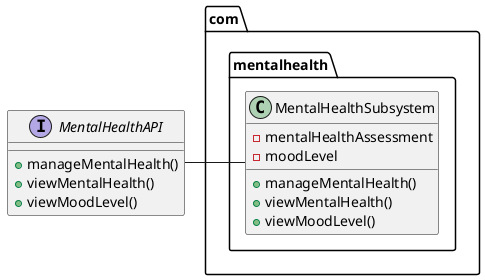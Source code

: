 @startuml
left to right direction
' 定义接口
interface MentalHealthAPI {
  + manageMentalHealth()
  + viewMentalHealth()
  + viewMoodLevel()
}

' 实现接口
package com.mentalhealth {

  class MentalHealthSubsystem {
    - mentalHealthAssessment
    - moodLevel
    + manageMentalHealth()
    + viewMentalHealth()
    + viewMoodLevel()
  }
}

' 关系
MentalHealthAPI -- MentalHealthSubsystem
@enduml

